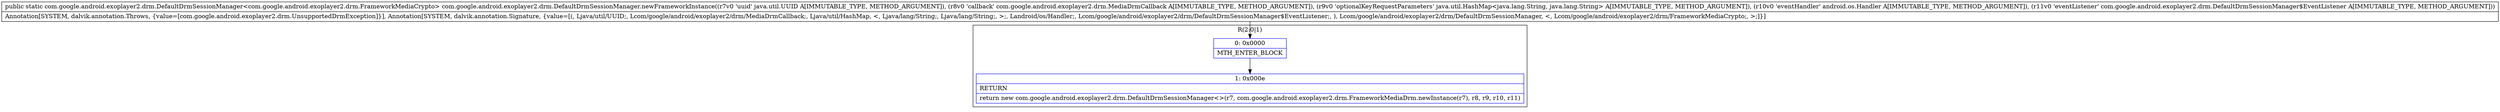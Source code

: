 digraph "CFG forcom.google.android.exoplayer2.drm.DefaultDrmSessionManager.newFrameworkInstance(Ljava\/util\/UUID;Lcom\/google\/android\/exoplayer2\/drm\/MediaDrmCallback;Ljava\/util\/HashMap;Landroid\/os\/Handler;Lcom\/google\/android\/exoplayer2\/drm\/DefaultDrmSessionManager$EventListener;)Lcom\/google\/android\/exoplayer2\/drm\/DefaultDrmSessionManager;" {
subgraph cluster_Region_1106852197 {
label = "R(2:0|1)";
node [shape=record,color=blue];
Node_0 [shape=record,label="{0\:\ 0x0000|MTH_ENTER_BLOCK\l}"];
Node_1 [shape=record,label="{1\:\ 0x000e|RETURN\l|return new com.google.android.exoplayer2.drm.DefaultDrmSessionManager\<\>(r7, com.google.android.exoplayer2.drm.FrameworkMediaDrm.newInstance(r7), r8, r9, r10, r11)\l}"];
}
MethodNode[shape=record,label="{public static com.google.android.exoplayer2.drm.DefaultDrmSessionManager\<com.google.android.exoplayer2.drm.FrameworkMediaCrypto\> com.google.android.exoplayer2.drm.DefaultDrmSessionManager.newFrameworkInstance((r7v0 'uuid' java.util.UUID A[IMMUTABLE_TYPE, METHOD_ARGUMENT]), (r8v0 'callback' com.google.android.exoplayer2.drm.MediaDrmCallback A[IMMUTABLE_TYPE, METHOD_ARGUMENT]), (r9v0 'optionalKeyRequestParameters' java.util.HashMap\<java.lang.String, java.lang.String\> A[IMMUTABLE_TYPE, METHOD_ARGUMENT]), (r10v0 'eventHandler' android.os.Handler A[IMMUTABLE_TYPE, METHOD_ARGUMENT]), (r11v0 'eventListener' com.google.android.exoplayer2.drm.DefaultDrmSessionManager$EventListener A[IMMUTABLE_TYPE, METHOD_ARGUMENT]))  | Annotation[SYSTEM, dalvik.annotation.Throws, \{value=[com.google.android.exoplayer2.drm.UnsupportedDrmException]\}], Annotation[SYSTEM, dalvik.annotation.Signature, \{value=[(, Ljava\/util\/UUID;, Lcom\/google\/android\/exoplayer2\/drm\/MediaDrmCallback;, Ljava\/util\/HashMap, \<, Ljava\/lang\/String;, Ljava\/lang\/String;, \>;, Landroid\/os\/Handler;, Lcom\/google\/android\/exoplayer2\/drm\/DefaultDrmSessionManager$EventListener;, ), Lcom\/google\/android\/exoplayer2\/drm\/DefaultDrmSessionManager, \<, Lcom\/google\/android\/exoplayer2\/drm\/FrameworkMediaCrypto;, \>;]\}]\l}"];
MethodNode -> Node_0;
Node_0 -> Node_1;
}

